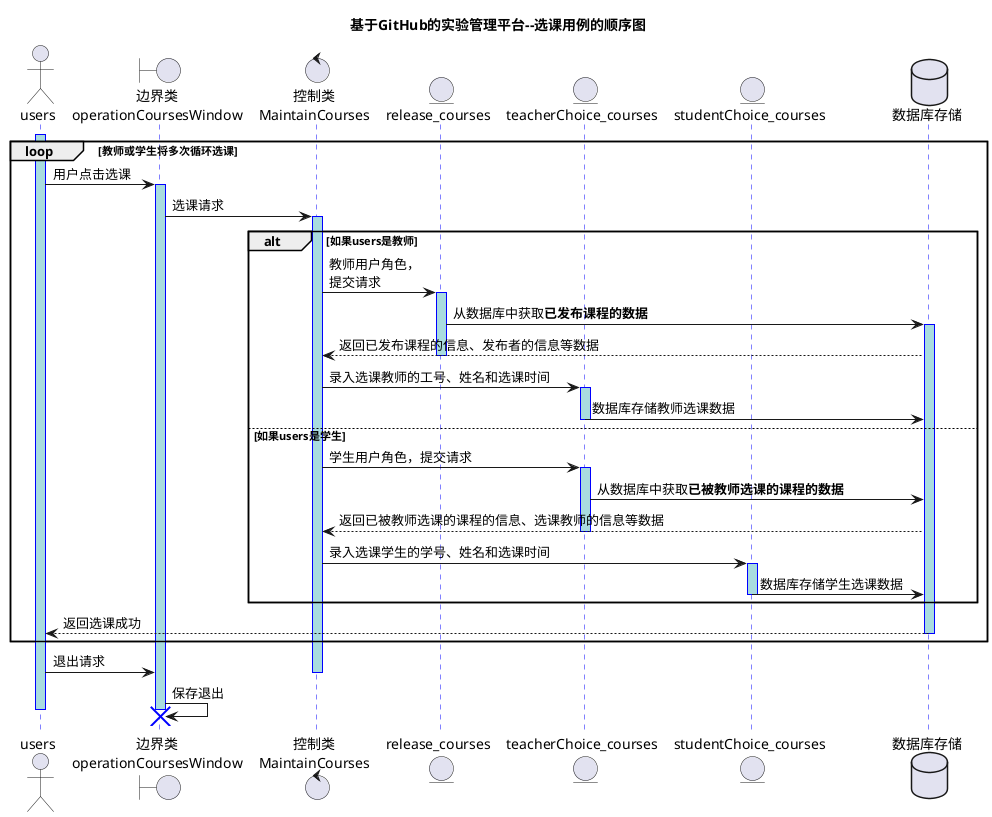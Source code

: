 @startuml
title 基于GitHub的实验管理平台--选课用例的顺序图
actor users as U
boundary "边界类\noperationCoursesWindow" as OCW
control "控制类\nMaintainCourses" as MC
entity release_courses as RC
entity teacherChoice_courses as TCC
entity studentChoice_courses as SCC
database 数据库存储 as SH

loop 教师或学生将多次循环选课
activate U
U -> OCW: 用户点击选课
activate OCW
OCW -> MC: 选课请求
activate MC
alt 如果users是教师
    MC -> RC: 教师用户角色，\n提交请求
    activate RC
    RC -> SH: 从数据库中获取<b>已发布课程的数据
    activate SH
    SH --> MC: 返回已发布课程的信息、发布者的信息等数据
    deactivate RC
    MC -> TCC: 录入选课教师的工号、姓名和选课时间
    activate TCC
    TCC -> SH: 数据库存储教师选课数据
    deactivate TCC
else 如果users是学生
    MC -> TCC: 学生用户角色，提交请求
    activate TCC
    TCC -> SH: 从数据库中获取<b>已被教师选课的课程的数据
    SH --> MC: 返回已被教师选课的课程的信息、选课教师的信息等数据
    deactivate TCC
    MC -> SCC: 录入选课学生的学号、姓名和选课时间
    activate SCC
    SCC -> SH: 数据库存储学生选课数据
    deactivate SCC
end
SH --> U: 返回选课成功
deactivate SH
end
U -> OCW: 退出请求
deactivate RC
deactivate MC
OCW -> OCW: 保存退出
deactivate U
destroy OCW

skinparam sequence {
	ArrowColor DeepSkyBlue
	ActorBorderColor DeepSkyBlue
	LifeLineBorderColor blue
	LifeLineBackgroundColor #A9DCDF

	ParticipantBorderColor DeepSkyBlue
	ParticipantBackgroundColor DodgerBlue
	ParticipantFontName Impact
	ParticipantFontSize 17
	ParticipantFontColor #A9DCDF

	ActorBackgroundColor aqua
	ActorFontSize 17
	ActorFontName Aapex
}

@enduml
